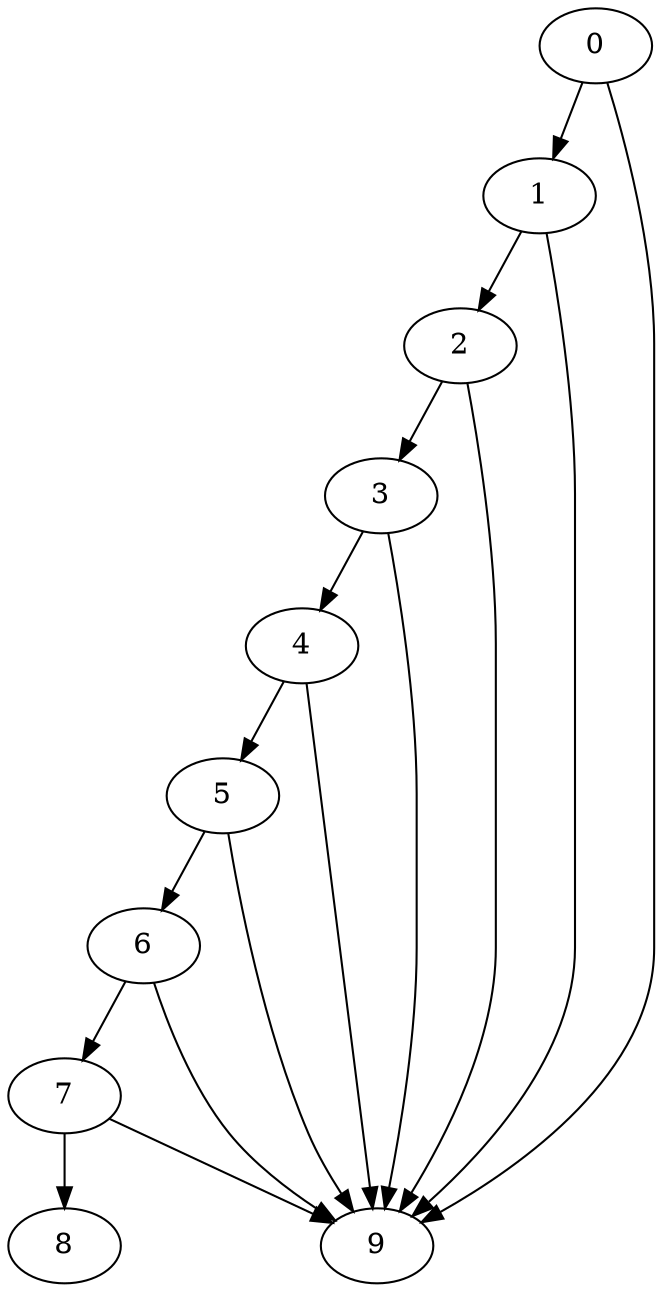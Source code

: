 digraph {
	0
	1
	2
	3
	4
	5
	6
	7
	8
	9
	0 -> 1
	1 -> 2
	2 -> 3
	6 -> 7
	7 -> 8
	1 -> 9
	2 -> 9
	3 -> 9
	4 -> 9
	5 -> 9
	6 -> 9
	7 -> 9
	0 -> 9
	3 -> 4
	4 -> 5
	5 -> 6
}
